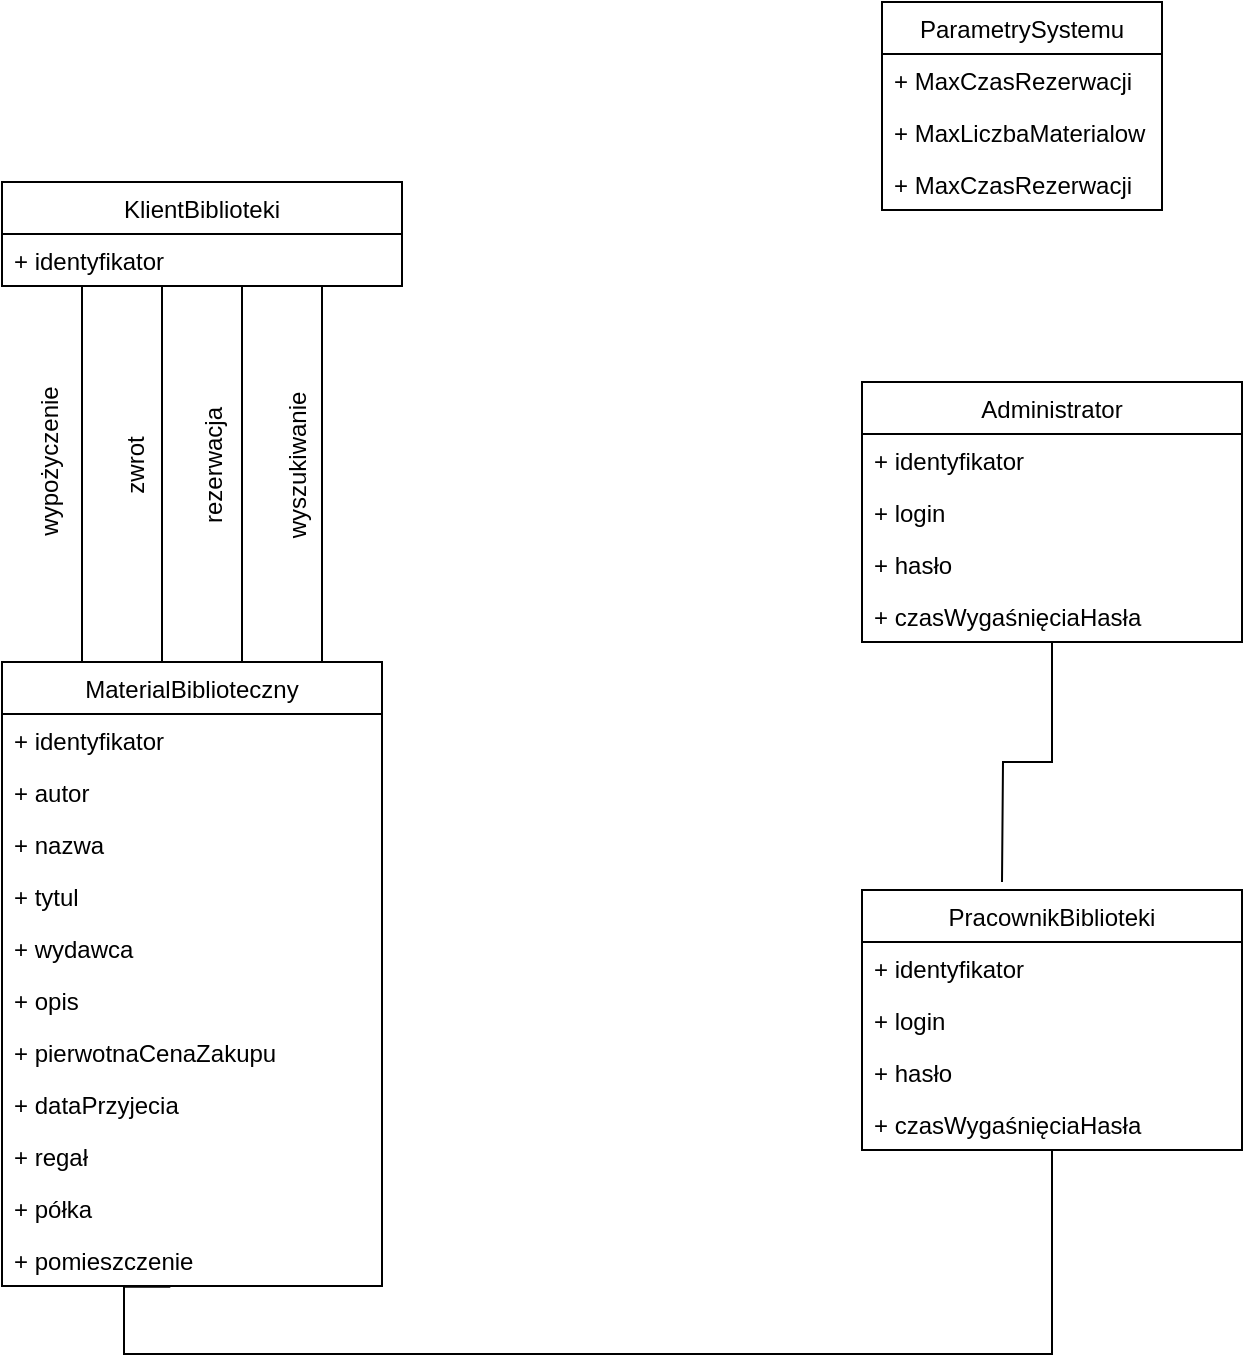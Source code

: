 <mxfile version="16.2.7" type="github">
  <diagram id="C5RBs43oDa-KdzZeNtuy" name="Page-1">
    <mxGraphModel dx="706" dy="1032" grid="1" gridSize="10" guides="1" tooltips="1" connect="1" arrows="1" fold="1" page="1" pageScale="1" pageWidth="827" pageHeight="1169" math="0" shadow="0">
      <root>
        <mxCell id="WIyWlLk6GJQsqaUBKTNV-0" />
        <mxCell id="WIyWlLk6GJQsqaUBKTNV-1" parent="WIyWlLk6GJQsqaUBKTNV-0" />
        <mxCell id="tpHpFu0G4SPRR7VRGRc9-76" style="edgeStyle=orthogonalEdgeStyle;rounded=0;orthogonalLoop=1;jettySize=auto;html=1;endArrow=none;endFill=0;" parent="WIyWlLk6GJQsqaUBKTNV-1" source="tpHpFu0G4SPRR7VRGRc9-11" edge="1">
          <mxGeometry relative="1" as="geometry">
            <mxPoint x="580" y="630" as="targetPoint" />
          </mxGeometry>
        </mxCell>
        <mxCell id="tpHpFu0G4SPRR7VRGRc9-11" value="Administrator" style="swimlane;fontStyle=0;childLayout=stackLayout;horizontal=1;startSize=26;fillColor=none;horizontalStack=0;resizeParent=1;resizeParentMax=0;resizeLast=0;collapsible=1;marginBottom=0;" parent="WIyWlLk6GJQsqaUBKTNV-1" vertex="1">
          <mxGeometry x="510" y="380" width="190" height="130" as="geometry" />
        </mxCell>
        <mxCell id="tpHpFu0G4SPRR7VRGRc9-85" value="+ identyfikator" style="text;strokeColor=none;fillColor=none;align=left;verticalAlign=top;spacingLeft=4;spacingRight=4;overflow=hidden;rotatable=0;points=[[0,0.5],[1,0.5]];portConstraint=eastwest;" parent="tpHpFu0G4SPRR7VRGRc9-11" vertex="1">
          <mxGeometry y="26" width="190" height="26" as="geometry" />
        </mxCell>
        <mxCell id="tpHpFu0G4SPRR7VRGRc9-118" value="+ login" style="text;strokeColor=none;fillColor=none;align=left;verticalAlign=top;spacingLeft=4;spacingRight=4;overflow=hidden;rotatable=0;points=[[0,0.5],[1,0.5]];portConstraint=eastwest;" parent="tpHpFu0G4SPRR7VRGRc9-11" vertex="1">
          <mxGeometry y="52" width="190" height="26" as="geometry" />
        </mxCell>
        <mxCell id="tpHpFu0G4SPRR7VRGRc9-119" value="+ hasło" style="text;strokeColor=none;fillColor=none;align=left;verticalAlign=top;spacingLeft=4;spacingRight=4;overflow=hidden;rotatable=0;points=[[0,0.5],[1,0.5]];portConstraint=eastwest;" parent="tpHpFu0G4SPRR7VRGRc9-11" vertex="1">
          <mxGeometry y="78" width="190" height="26" as="geometry" />
        </mxCell>
        <mxCell id="tpHpFu0G4SPRR7VRGRc9-121" value="+ czasWygaśnięciaHasła" style="text;strokeColor=none;fillColor=none;align=left;verticalAlign=top;spacingLeft=4;spacingRight=4;overflow=hidden;rotatable=0;points=[[0,0.5],[1,0.5]];portConstraint=eastwest;" parent="tpHpFu0G4SPRR7VRGRc9-11" vertex="1">
          <mxGeometry y="104" width="190" height="26" as="geometry" />
        </mxCell>
        <mxCell id="tpHpFu0G4SPRR7VRGRc9-15" value="KlientBiblioteki" style="swimlane;fontStyle=0;childLayout=stackLayout;horizontal=1;startSize=26;fillColor=none;horizontalStack=0;resizeParent=1;resizeParentMax=0;resizeLast=0;collapsible=1;marginBottom=0;" parent="WIyWlLk6GJQsqaUBKTNV-1" vertex="1">
          <mxGeometry x="80" y="280" width="200" height="52" as="geometry" />
        </mxCell>
        <mxCell id="tpHpFu0G4SPRR7VRGRc9-86" value="+ identyfikator" style="text;strokeColor=none;fillColor=none;align=left;verticalAlign=top;spacingLeft=4;spacingRight=4;overflow=hidden;rotatable=0;points=[[0,0.5],[1,0.5]];portConstraint=eastwest;" parent="tpHpFu0G4SPRR7VRGRc9-15" vertex="1">
          <mxGeometry y="26" width="200" height="26" as="geometry" />
        </mxCell>
        <mxCell id="tpHpFu0G4SPRR7VRGRc9-73" style="edgeStyle=orthogonalEdgeStyle;rounded=0;orthogonalLoop=1;jettySize=auto;html=1;endArrow=none;endFill=0;" parent="tpHpFu0G4SPRR7VRGRc9-15" source="tpHpFu0G4SPRR7VRGRc9-15" target="tpHpFu0G4SPRR7VRGRc9-86" edge="1">
          <mxGeometry relative="1" as="geometry">
            <Array as="points">
              <mxPoint x="40" y="240" />
              <mxPoint x="80" y="240" />
            </Array>
          </mxGeometry>
        </mxCell>
        <mxCell id="tpHpFu0G4SPRR7VRGRc9-72" style="edgeStyle=orthogonalEdgeStyle;rounded=0;orthogonalLoop=1;jettySize=auto;html=1;endArrow=none;endFill=0;entryX=0.443;entryY=1.013;entryDx=0;entryDy=0;entryPerimeter=0;" parent="WIyWlLk6GJQsqaUBKTNV-1" source="tpHpFu0G4SPRR7VRGRc9-19" target="tpHpFu0G4SPRR7VRGRc9-109" edge="1">
          <mxGeometry relative="1" as="geometry">
            <mxPoint x="141" y="820" as="targetPoint" />
            <Array as="points">
              <mxPoint x="141" y="866" />
              <mxPoint x="141" y="832" />
            </Array>
          </mxGeometry>
        </mxCell>
        <mxCell id="tpHpFu0G4SPRR7VRGRc9-19" value="PracownikBiblioteki" style="swimlane;fontStyle=0;childLayout=stackLayout;horizontal=1;startSize=26;fillColor=none;horizontalStack=0;resizeParent=1;resizeParentMax=0;resizeLast=0;collapsible=1;marginBottom=0;" parent="WIyWlLk6GJQsqaUBKTNV-1" vertex="1">
          <mxGeometry x="510" y="634" width="190" height="130" as="geometry" />
        </mxCell>
        <mxCell id="tpHpFu0G4SPRR7VRGRc9-84" value="+ identyfikator" style="text;strokeColor=none;fillColor=none;align=left;verticalAlign=top;spacingLeft=4;spacingRight=4;overflow=hidden;rotatable=0;points=[[0,0.5],[1,0.5]];portConstraint=eastwest;" parent="tpHpFu0G4SPRR7VRGRc9-19" vertex="1">
          <mxGeometry y="26" width="190" height="26" as="geometry" />
        </mxCell>
        <mxCell id="tpHpFu0G4SPRR7VRGRc9-116" value="+ login" style="text;strokeColor=none;fillColor=none;align=left;verticalAlign=top;spacingLeft=4;spacingRight=4;overflow=hidden;rotatable=0;points=[[0,0.5],[1,0.5]];portConstraint=eastwest;" parent="tpHpFu0G4SPRR7VRGRc9-19" vertex="1">
          <mxGeometry y="52" width="190" height="26" as="geometry" />
        </mxCell>
        <mxCell id="tpHpFu0G4SPRR7VRGRc9-117" value="+ hasło" style="text;strokeColor=none;fillColor=none;align=left;verticalAlign=top;spacingLeft=4;spacingRight=4;overflow=hidden;rotatable=0;points=[[0,0.5],[1,0.5]];portConstraint=eastwest;" parent="tpHpFu0G4SPRR7VRGRc9-19" vertex="1">
          <mxGeometry y="78" width="190" height="26" as="geometry" />
        </mxCell>
        <mxCell id="tpHpFu0G4SPRR7VRGRc9-122" value="+ czasWygaśnięciaHasła" style="text;strokeColor=none;fillColor=none;align=left;verticalAlign=top;spacingLeft=4;spacingRight=4;overflow=hidden;rotatable=0;points=[[0,0.5],[1,0.5]];portConstraint=eastwest;" parent="tpHpFu0G4SPRR7VRGRc9-19" vertex="1">
          <mxGeometry y="104" width="190" height="26" as="geometry" />
        </mxCell>
        <mxCell id="tpHpFu0G4SPRR7VRGRc9-43" value="MaterialBiblioteczny" style="swimlane;fontStyle=0;childLayout=stackLayout;horizontal=1;startSize=26;fillColor=none;horizontalStack=0;resizeParent=1;resizeParentMax=0;resizeLast=0;collapsible=1;marginBottom=0;" parent="WIyWlLk6GJQsqaUBKTNV-1" vertex="1">
          <mxGeometry x="80" y="520" width="190" height="312" as="geometry" />
        </mxCell>
        <mxCell id="tpHpFu0G4SPRR7VRGRc9-87" value="+ identyfikator" style="text;strokeColor=none;fillColor=none;align=left;verticalAlign=top;spacingLeft=4;spacingRight=4;overflow=hidden;rotatable=0;points=[[0,0.5],[1,0.5]];portConstraint=eastwest;" parent="tpHpFu0G4SPRR7VRGRc9-43" vertex="1">
          <mxGeometry y="26" width="190" height="26" as="geometry" />
        </mxCell>
        <mxCell id="tpHpFu0G4SPRR7VRGRc9-44" value="+ autor" style="text;strokeColor=none;fillColor=none;align=left;verticalAlign=top;spacingLeft=4;spacingRight=4;overflow=hidden;rotatable=0;points=[[0,0.5],[1,0.5]];portConstraint=eastwest;" parent="tpHpFu0G4SPRR7VRGRc9-43" vertex="1">
          <mxGeometry y="52" width="190" height="26" as="geometry" />
        </mxCell>
        <mxCell id="tpHpFu0G4SPRR7VRGRc9-45" value="+ nazwa" style="text;strokeColor=none;fillColor=none;align=left;verticalAlign=top;spacingLeft=4;spacingRight=4;overflow=hidden;rotatable=0;points=[[0,0.5],[1,0.5]];portConstraint=eastwest;" parent="tpHpFu0G4SPRR7VRGRc9-43" vertex="1">
          <mxGeometry y="78" width="190" height="26" as="geometry" />
        </mxCell>
        <mxCell id="tpHpFu0G4SPRR7VRGRc9-46" value="+ tytul" style="text;strokeColor=none;fillColor=none;align=left;verticalAlign=top;spacingLeft=4;spacingRight=4;overflow=hidden;rotatable=0;points=[[0,0.5],[1,0.5]];portConstraint=eastwest;" parent="tpHpFu0G4SPRR7VRGRc9-43" vertex="1">
          <mxGeometry y="104" width="190" height="26" as="geometry" />
        </mxCell>
        <mxCell id="tpHpFu0G4SPRR7VRGRc9-48" value="+ wydawca" style="text;strokeColor=none;fillColor=none;align=left;verticalAlign=top;spacingLeft=4;spacingRight=4;overflow=hidden;rotatable=0;points=[[0,0.5],[1,0.5]];portConstraint=eastwest;" parent="tpHpFu0G4SPRR7VRGRc9-43" vertex="1">
          <mxGeometry y="130" width="190" height="26" as="geometry" />
        </mxCell>
        <mxCell id="tpHpFu0G4SPRR7VRGRc9-49" value="+ opis" style="text;strokeColor=none;fillColor=none;align=left;verticalAlign=top;spacingLeft=4;spacingRight=4;overflow=hidden;rotatable=0;points=[[0,0.5],[1,0.5]];portConstraint=eastwest;" parent="tpHpFu0G4SPRR7VRGRc9-43" vertex="1">
          <mxGeometry y="156" width="190" height="26" as="geometry" />
        </mxCell>
        <mxCell id="tpHpFu0G4SPRR7VRGRc9-50" value="+ pierwotnaCenaZakupu" style="text;strokeColor=none;fillColor=none;align=left;verticalAlign=top;spacingLeft=4;spacingRight=4;overflow=hidden;rotatable=0;points=[[0,0.5],[1,0.5]];portConstraint=eastwest;" parent="tpHpFu0G4SPRR7VRGRc9-43" vertex="1">
          <mxGeometry y="182" width="190" height="26" as="geometry" />
        </mxCell>
        <mxCell id="tpHpFu0G4SPRR7VRGRc9-105" value="+ dataPrzyjecia" style="text;strokeColor=none;fillColor=none;align=left;verticalAlign=top;spacingLeft=4;spacingRight=4;overflow=hidden;rotatable=0;points=[[0,0.5],[1,0.5]];portConstraint=eastwest;" parent="tpHpFu0G4SPRR7VRGRc9-43" vertex="1">
          <mxGeometry y="208" width="190" height="26" as="geometry" />
        </mxCell>
        <mxCell id="tpHpFu0G4SPRR7VRGRc9-106" value="+ regał" style="text;strokeColor=none;fillColor=none;align=left;verticalAlign=top;spacingLeft=4;spacingRight=4;overflow=hidden;rotatable=0;points=[[0,0.5],[1,0.5]];portConstraint=eastwest;" parent="tpHpFu0G4SPRR7VRGRc9-43" vertex="1">
          <mxGeometry y="234" width="190" height="26" as="geometry" />
        </mxCell>
        <mxCell id="tpHpFu0G4SPRR7VRGRc9-108" value="+ półka" style="text;strokeColor=none;fillColor=none;align=left;verticalAlign=top;spacingLeft=4;spacingRight=4;overflow=hidden;rotatable=0;points=[[0,0.5],[1,0.5]];portConstraint=eastwest;" parent="tpHpFu0G4SPRR7VRGRc9-43" vertex="1">
          <mxGeometry y="260" width="190" height="26" as="geometry" />
        </mxCell>
        <mxCell id="tpHpFu0G4SPRR7VRGRc9-109" value="+ pomieszczenie" style="text;strokeColor=none;fillColor=none;align=left;verticalAlign=top;spacingLeft=4;spacingRight=4;overflow=hidden;rotatable=0;points=[[0,0.5],[1,0.5]];portConstraint=eastwest;" parent="tpHpFu0G4SPRR7VRGRc9-43" vertex="1">
          <mxGeometry y="286" width="190" height="26" as="geometry" />
        </mxCell>
        <mxCell id="tpHpFu0G4SPRR7VRGRc9-101" value="wypożyczenie" style="text;html=1;align=center;verticalAlign=middle;resizable=0;points=[];autosize=1;strokeColor=none;fillColor=none;rotation=-90;container=1;" parent="WIyWlLk6GJQsqaUBKTNV-1" vertex="1">
          <mxGeometry x="59" y="410" width="90" height="20" as="geometry" />
        </mxCell>
        <mxCell id="tpHpFu0G4SPRR7VRGRc9-111" value="zwrot" style="text;html=1;align=center;verticalAlign=middle;resizable=0;points=[];autosize=1;strokeColor=none;fillColor=none;rotation=-90;container=1;" parent="WIyWlLk6GJQsqaUBKTNV-1" vertex="1">
          <mxGeometry x="127" y="412" width="40" height="20" as="geometry" />
        </mxCell>
        <mxCell id="tpHpFu0G4SPRR7VRGRc9-112" value="ParametrySystemu" style="swimlane;fontStyle=0;childLayout=stackLayout;horizontal=1;startSize=26;fillColor=none;horizontalStack=0;resizeParent=1;resizeParentMax=0;resizeLast=0;collapsible=1;marginBottom=0;" parent="WIyWlLk6GJQsqaUBKTNV-1" vertex="1">
          <mxGeometry x="520" y="190" width="140" height="104" as="geometry" />
        </mxCell>
        <mxCell id="tpHpFu0G4SPRR7VRGRc9-113" value="+ MaxCzasRezerwacji" style="text;strokeColor=none;fillColor=none;align=left;verticalAlign=top;spacingLeft=4;spacingRight=4;overflow=hidden;rotatable=0;points=[[0,0.5],[1,0.5]];portConstraint=eastwest;" parent="tpHpFu0G4SPRR7VRGRc9-112" vertex="1">
          <mxGeometry y="26" width="140" height="26" as="geometry" />
        </mxCell>
        <mxCell id="tpHpFu0G4SPRR7VRGRc9-125" value="+ MaxLiczbaMaterialow" style="text;strokeColor=none;fillColor=none;align=left;verticalAlign=top;spacingLeft=4;spacingRight=4;overflow=hidden;rotatable=0;points=[[0,0.5],[1,0.5]];portConstraint=eastwest;" parent="tpHpFu0G4SPRR7VRGRc9-112" vertex="1">
          <mxGeometry y="52" width="140" height="26" as="geometry" />
        </mxCell>
        <mxCell id="tpHpFu0G4SPRR7VRGRc9-115" value="+ MaxCzasRezerwacji" style="text;strokeColor=none;fillColor=none;align=left;verticalAlign=top;spacingLeft=4;spacingRight=4;overflow=hidden;rotatable=0;points=[[0,0.5],[1,0.5]];portConstraint=eastwest;" parent="tpHpFu0G4SPRR7VRGRc9-112" vertex="1">
          <mxGeometry y="78" width="140" height="26" as="geometry" />
        </mxCell>
        <mxCell id="nST3KtlWaswPqiklGV3U-0" style="edgeStyle=orthogonalEdgeStyle;rounded=0;orthogonalLoop=1;jettySize=auto;html=1;endArrow=none;endFill=0;" edge="1" parent="WIyWlLk6GJQsqaUBKTNV-1">
          <mxGeometry relative="1" as="geometry">
            <Array as="points">
              <mxPoint x="200" y="332" />
              <mxPoint x="200" y="520" />
              <mxPoint x="240" y="520" />
              <mxPoint x="240" y="332" />
            </Array>
            <mxPoint x="190" y="332" as="sourcePoint" />
            <mxPoint x="230" y="332" as="targetPoint" />
          </mxGeometry>
        </mxCell>
        <mxCell id="nST3KtlWaswPqiklGV3U-1" value="wyszukiwanie" style="text;html=1;align=center;verticalAlign=middle;resizable=0;points=[];autosize=1;strokeColor=none;fillColor=none;rotation=-90;container=1;" vertex="1" parent="WIyWlLk6GJQsqaUBKTNV-1">
          <mxGeometry x="183" y="412" width="90" height="20" as="geometry" />
        </mxCell>
        <mxCell id="nST3KtlWaswPqiklGV3U-2" value="rezerwacja" style="text;html=1;align=center;verticalAlign=middle;resizable=0;points=[];autosize=1;strokeColor=none;fillColor=none;rotation=-90;" vertex="1" parent="WIyWlLk6GJQsqaUBKTNV-1">
          <mxGeometry x="151" y="412" width="70" height="20" as="geometry" />
        </mxCell>
      </root>
    </mxGraphModel>
  </diagram>
</mxfile>
